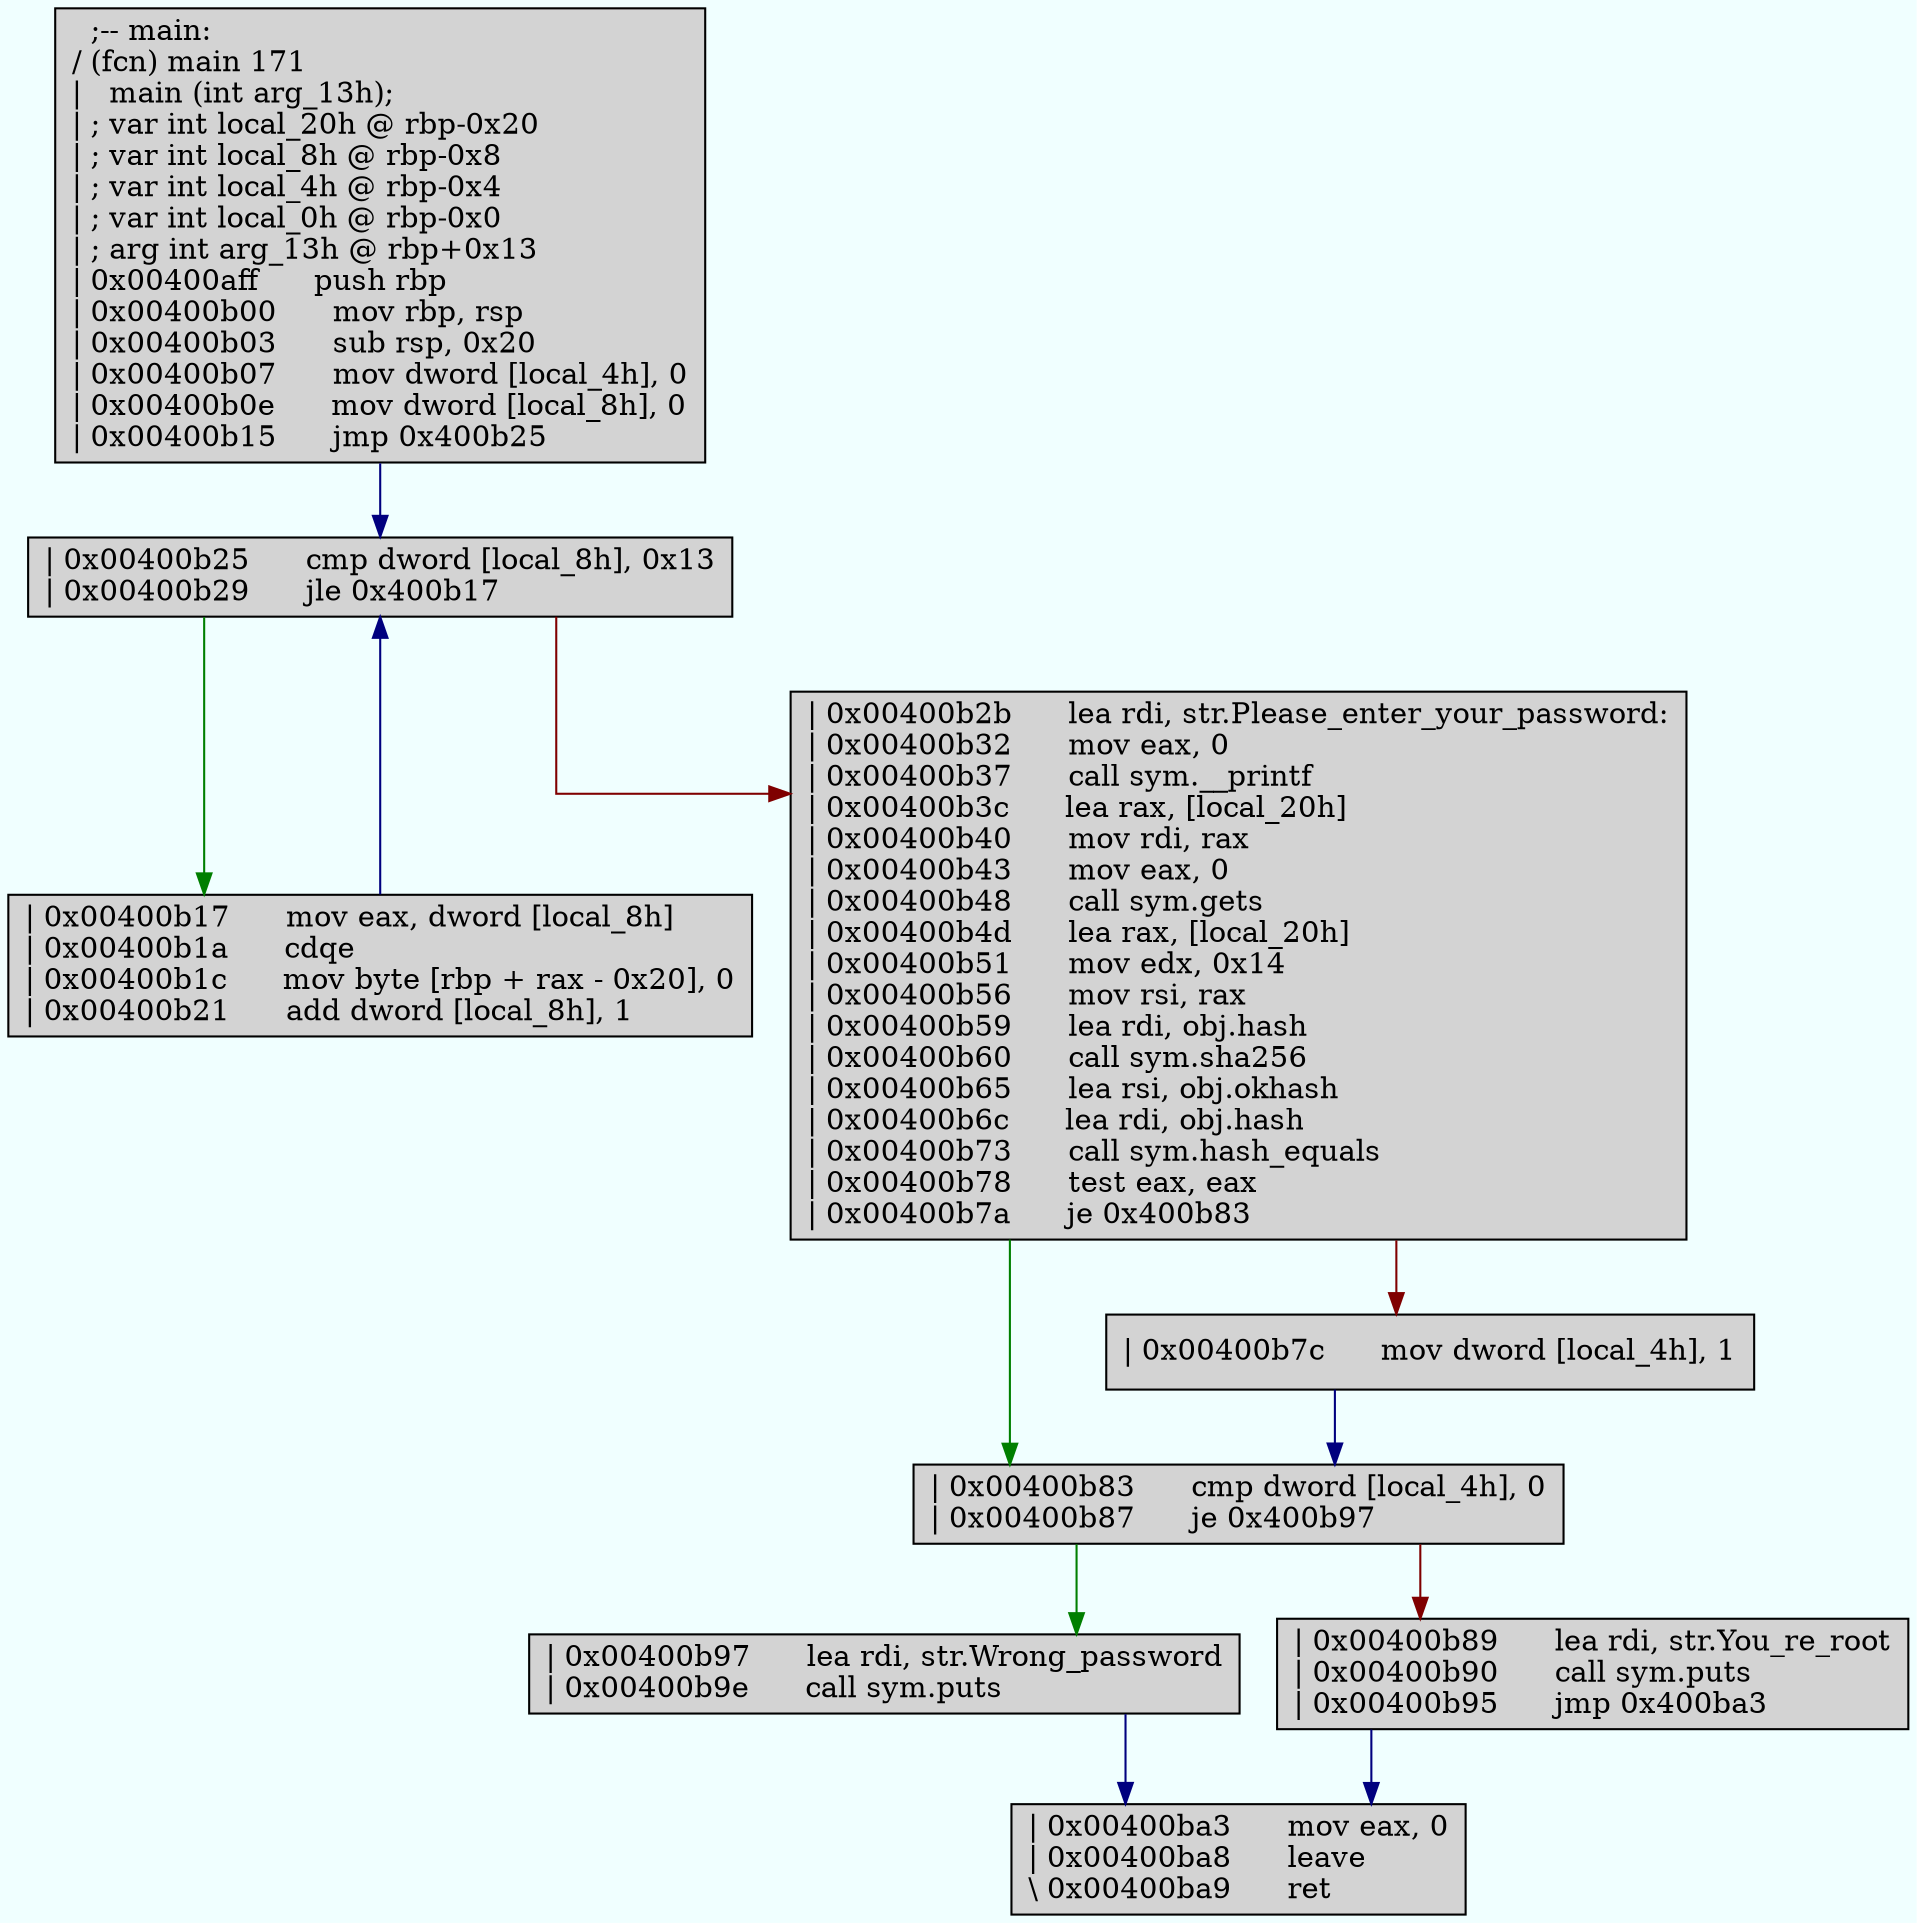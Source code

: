 digraph code {
	graph [bgcolor=azure fontsize=8 fontname="Courier" splines="ortho"];
	node [fillcolor=gray style=filled shape=box];
	edge [arrowhead="normal"];
	"0x00400aff" -> "0x00400b25" [color="#00007f"];
 "0x00400aff" [fillcolor="lightgray", label="  ;-- main:\l/ (fcn) main 171\l|   main (int arg_13h);\l| ; var int local_20h @ rbp-0x20\l| ; var int local_8h @ rbp-0x8\l| ; var int local_4h @ rbp-0x4\l| ; var int local_0h @ rbp-0x0\l| ; arg int arg_13h @ rbp+0x13\l| 0x00400aff      push rbp\l| 0x00400b00      mov rbp, rsp\l| 0x00400b03      sub rsp, 0x20\l| 0x00400b07      mov dword [local_4h], 0\l| 0x00400b0e      mov dword [local_8h], 0\l| 0x00400b15      jmp 0x400b25\l", URL="main/0x00400aff"]
	"0x00400b17" -> "0x00400b25" [color="#00007f"];
 "0x00400b17" [fillcolor="lightgray", label="| 0x00400b17      mov eax, dword [local_8h]\l| 0x00400b1a      cdqe\l| 0x00400b1c      mov byte [rbp + rax - 0x20], 0\l| 0x00400b21      add dword [local_8h], 1\l", URL="main/0x00400b17"]
	"0x00400b25" -> "0x00400b17" [color="#007f00"];
	"0x00400b25" -> "0x00400b2b" [color="#7f0000"];
 "0x00400b25" [fillcolor="lightgray", label="| 0x00400b25      cmp dword [local_8h], 0x13\l| 0x00400b29      jle 0x400b17\l", URL="main/0x00400b25"]
	"0x00400b2b" -> "0x00400b83" [color="#007f00"];
	"0x00400b2b" -> "0x00400b7c" [color="#7f0000"];
 "0x00400b2b" [fillcolor="lightgray", label="| 0x00400b2b      lea rdi, str.Please_enter_your_password:\l| 0x00400b32      mov eax, 0\l| 0x00400b37      call sym.__printf\l| 0x00400b3c      lea rax, [local_20h]\l| 0x00400b40      mov rdi, rax\l| 0x00400b43      mov eax, 0\l| 0x00400b48      call sym.gets\l| 0x00400b4d      lea rax, [local_20h]\l| 0x00400b51      mov edx, 0x14\l| 0x00400b56      mov rsi, rax\l| 0x00400b59      lea rdi, obj.hash\l| 0x00400b60      call sym.sha256\l| 0x00400b65      lea rsi, obj.okhash\l| 0x00400b6c      lea rdi, obj.hash\l| 0x00400b73      call sym.hash_equals\l| 0x00400b78      test eax, eax\l| 0x00400b7a      je 0x400b83\l", URL="main/0x00400b2b"]
	"0x00400b7c" -> "0x00400b83" [color="#00007f"];
 "0x00400b7c" [fillcolor="lightgray", label="| 0x00400b7c      mov dword [local_4h], 1\l", URL="main/0x00400b7c"]
	"0x00400b83" -> "0x00400b97" [color="#007f00"];
	"0x00400b83" -> "0x00400b89" [color="#7f0000"];
 "0x00400b83" [fillcolor="lightgray", label="| 0x00400b83      cmp dword [local_4h], 0\l| 0x00400b87      je 0x400b97\l", URL="main/0x00400b83"]
	"0x00400b89" -> "0x00400ba3" [color="#00007f"];
 "0x00400b89" [fillcolor="lightgray", label="| 0x00400b89      lea rdi, str.You_re_root\l| 0x00400b90      call sym.puts\l| 0x00400b95      jmp 0x400ba3\l", URL="main/0x00400b89"]
	"0x00400b97" -> "0x00400ba3" [color="#00007f"];
 "0x00400b97" [fillcolor="lightgray", label="| 0x00400b97      lea rdi, str.Wrong_password\l| 0x00400b9e      call sym.puts\l", URL="main/0x00400b97"]
 "0x00400ba3" [fillcolor="lightgray", label="| 0x00400ba3      mov eax, 0\l| 0x00400ba8      leave\l\\ 0x00400ba9      ret\l", URL="main/0x00400ba3"]
}
